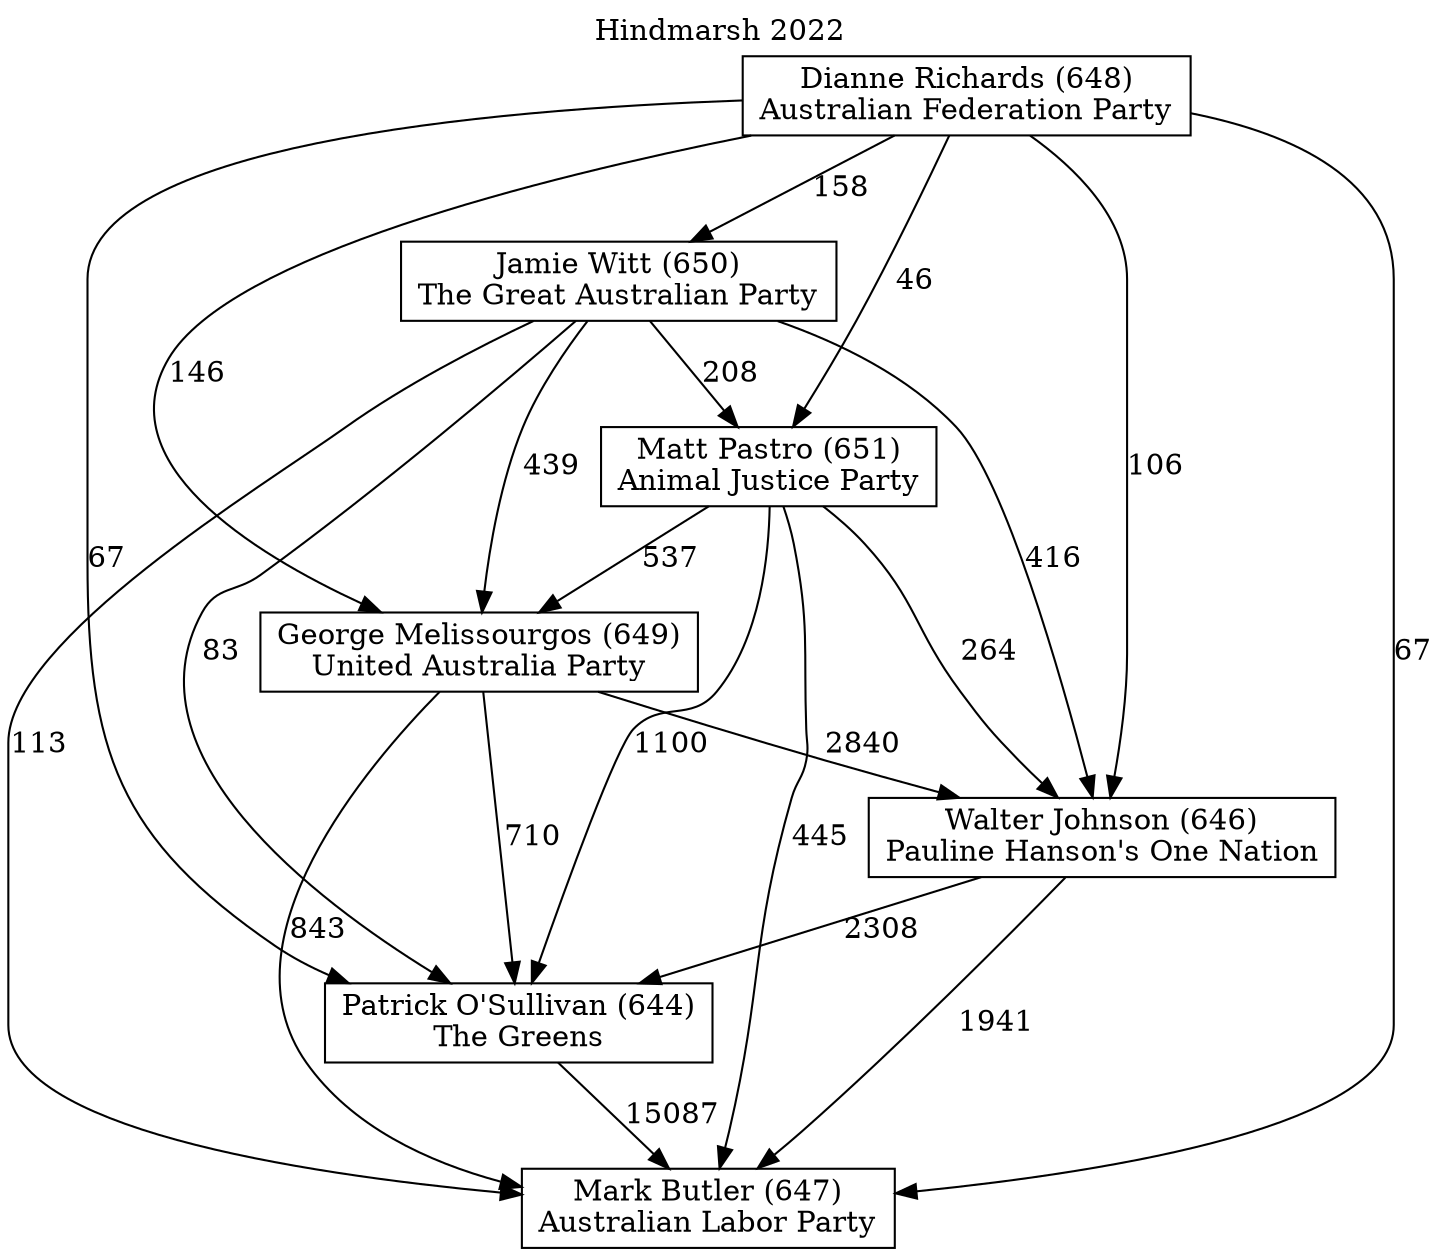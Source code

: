 // House preference flow
digraph "Mark Butler (647)_Hindmarsh_2022" {
	graph [label="Hindmarsh 2022" labelloc=t mclimit=10]
	node [shape=box]
	"Matt Pastro (651)" [label="Matt Pastro (651)
Animal Justice Party"]
	"Mark Butler (647)" [label="Mark Butler (647)
Australian Labor Party"]
	"George Melissourgos (649)" [label="George Melissourgos (649)
United Australia Party"]
	"Walter Johnson (646)" [label="Walter Johnson (646)
Pauline Hanson's One Nation"]
	"Dianne Richards (648)" [label="Dianne Richards (648)
Australian Federation Party"]
	"Jamie Witt (650)" [label="Jamie Witt (650)
The Great Australian Party"]
	"Patrick O'Sullivan (644)" [label="Patrick O'Sullivan (644)
The Greens"]
	"Jamie Witt (650)" -> "Walter Johnson (646)" [label=416]
	"Matt Pastro (651)" -> "George Melissourgos (649)" [label=537]
	"Jamie Witt (650)" -> "Patrick O'Sullivan (644)" [label=83]
	"Dianne Richards (648)" -> "Matt Pastro (651)" [label=46]
	"Dianne Richards (648)" -> "Mark Butler (647)" [label=67]
	"Matt Pastro (651)" -> "Walter Johnson (646)" [label=264]
	"Matt Pastro (651)" -> "Patrick O'Sullivan (644)" [label=1100]
	"Jamie Witt (650)" -> "Mark Butler (647)" [label=113]
	"Dianne Richards (648)" -> "Patrick O'Sullivan (644)" [label=67]
	"Dianne Richards (648)" -> "Walter Johnson (646)" [label=106]
	"George Melissourgos (649)" -> "Patrick O'Sullivan (644)" [label=710]
	"Jamie Witt (650)" -> "George Melissourgos (649)" [label=439]
	"George Melissourgos (649)" -> "Mark Butler (647)" [label=843]
	"Jamie Witt (650)" -> "Matt Pastro (651)" [label=208]
	"Patrick O'Sullivan (644)" -> "Mark Butler (647)" [label=15087]
	"Dianne Richards (648)" -> "George Melissourgos (649)" [label=146]
	"Matt Pastro (651)" -> "Mark Butler (647)" [label=445]
	"Walter Johnson (646)" -> "Patrick O'Sullivan (644)" [label=2308]
	"George Melissourgos (649)" -> "Walter Johnson (646)" [label=2840]
	"Walter Johnson (646)" -> "Mark Butler (647)" [label=1941]
	"Dianne Richards (648)" -> "Jamie Witt (650)" [label=158]
}
